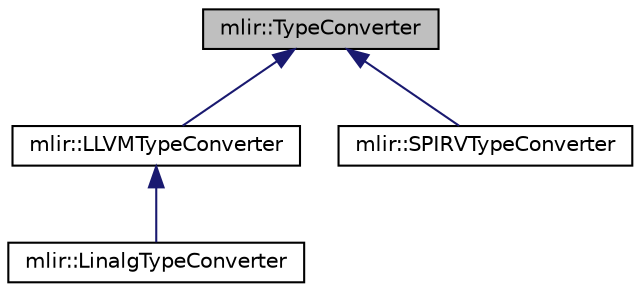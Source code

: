 digraph "mlir::TypeConverter"
{
  bgcolor="transparent";
  edge [fontname="Helvetica",fontsize="10",labelfontname="Helvetica",labelfontsize="10"];
  node [fontname="Helvetica",fontsize="10",shape=record];
  Node0 [label="mlir::TypeConverter",height=0.2,width=0.4,color="black", fillcolor="grey75", style="filled", fontcolor="black"];
  Node0 -> Node1 [dir="back",color="midnightblue",fontsize="10",style="solid",fontname="Helvetica"];
  Node1 [label="mlir::LLVMTypeConverter",height=0.2,width=0.4,color="black",URL="$classmlir_1_1LLVMTypeConverter.html",tooltip="Conversion from types in the Standard dialect to the LLVM IR dialect. "];
  Node1 -> Node2 [dir="back",color="midnightblue",fontsize="10",style="solid",fontname="Helvetica"];
  Node2 [label="mlir::LinalgTypeConverter",height=0.2,width=0.4,color="black",URL="$classmlir_1_1LinalgTypeConverter.html"];
  Node0 -> Node3 [dir="back",color="midnightblue",fontsize="10",style="solid",fontname="Helvetica"];
  Node3 [label="mlir::SPIRVTypeConverter",height=0.2,width=0.4,color="black",URL="$classmlir_1_1SPIRVTypeConverter.html",tooltip="Type conversion from standard types to SPIR-V types for shader interface. "];
}
